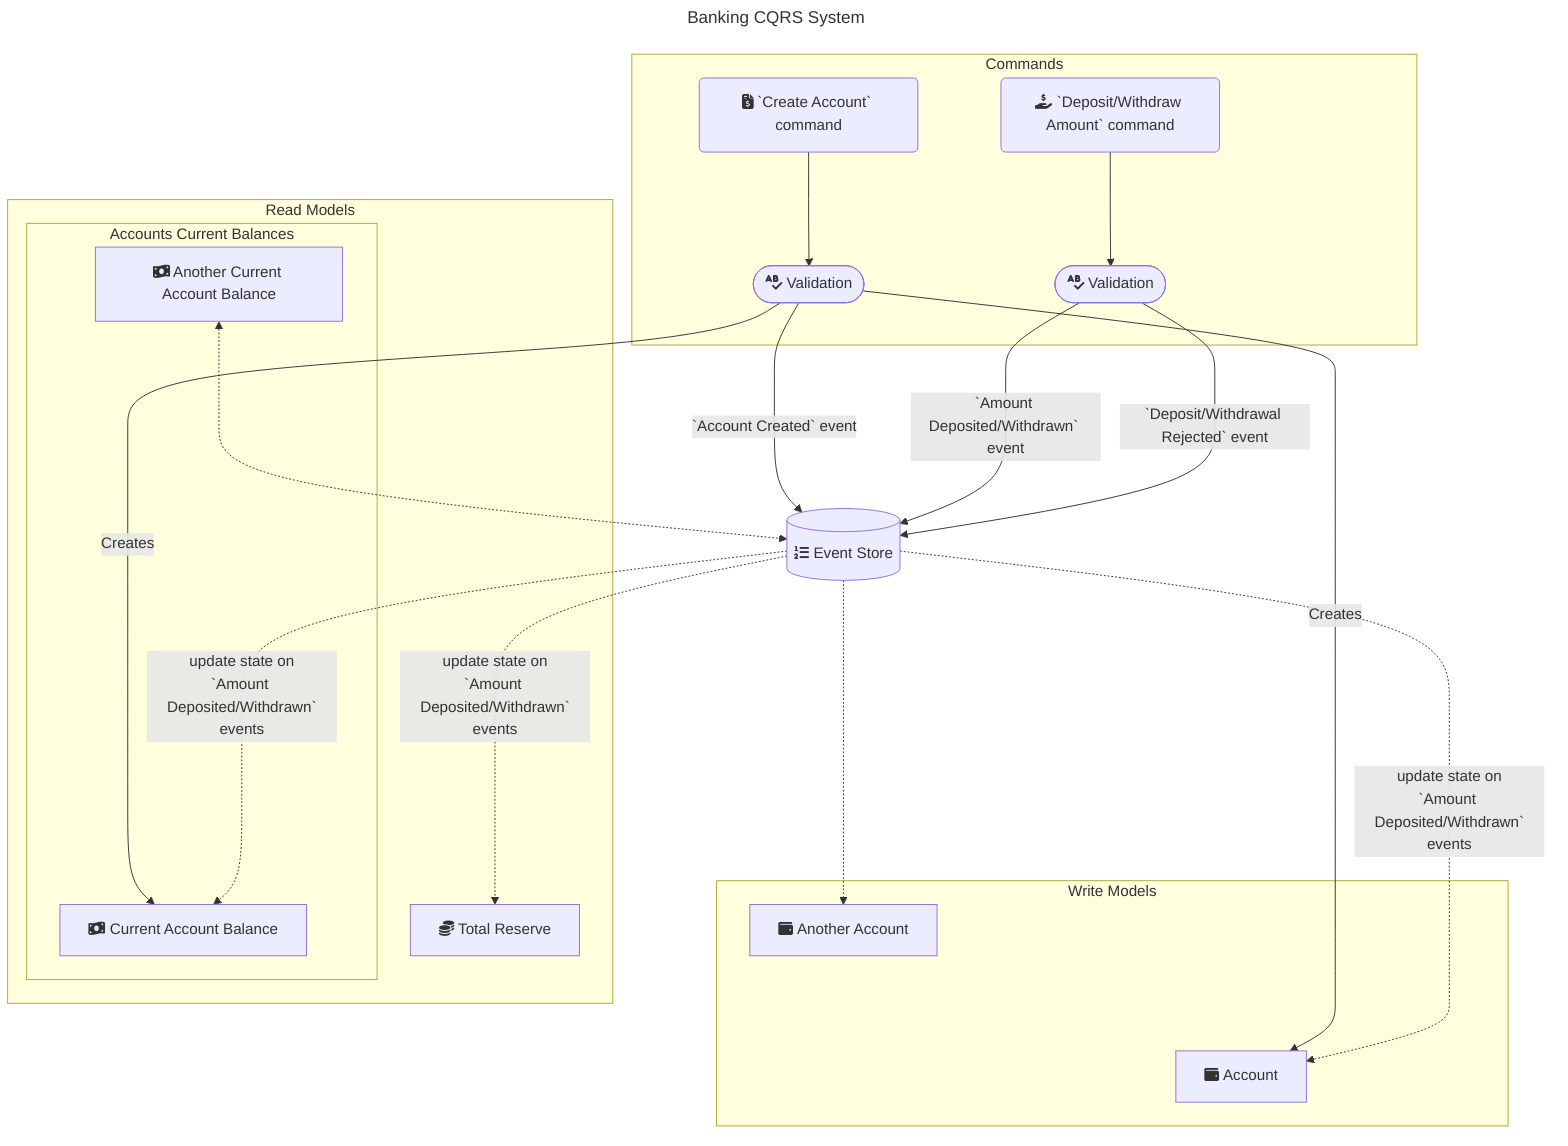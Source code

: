 ---
title: Banking CQRS System
---
flowchart TD
    subgraph Commands
        CreateAccountCommand(fa:fa-file-invoice-dollar `Create Account` command) --> CreateAccountCommandValidation([fa:fa-spell-check Validation])
        AlterAmountCommands(fa:fa-hand-holding-usd `Deposit/Withdraw Amount` command) --> AlterAmountCommandsValidation([fa:fa-spell-check Validation])
    end

    CreateAccountCommandValidation -- Creates --> CurrentBalance[Current Account Balance]

    subgraph WriteModels [Write Models]
        Account2[fa:fa-wallet Another Account] ~~~ Account[fa:fa-wallet Account]
        CreateAccountCommandValidation -- Creates --> Account
    end
    EventStore -. update state on<br/>`Amount Deposited/Withdrawn`</br>events .-> Account
    EventStore -..-> Account2

    CreateAccountCommandValidation -- `Account Created` event ---> EventStore[(fa:fa-list-ol Event Store)]
    AlterAmountCommandsValidation -- `Amount Deposited/Withdrawn` event --> EventStore
    AlterAmountCommandsValidation -- `Deposit/Withdrawal Rejected` event --> EventStore

    subgraph ReadModels [Read Models]
        TotalReserve[fa:fa-coins Total Reserve]

        subgraph AccountsCurrentBalances [Accounts Current Balances]
            CurrentBalance[fa:fa-money-bill-wave Current Account Balance]
            CurrentBalance2[fa:fa-money-bill-wave Another Current Account Balance]
        end
    end
    EventStore -. update state on<br/>`Amount Deposited/Withdrawn`<br/>events ..-> TotalReserve
    EventStore -. update state on<br/>`Amount Deposited/Withdrawn`<br/>events ..-> CurrentBalance
    CurrentBalance2 <-..-> EventStore